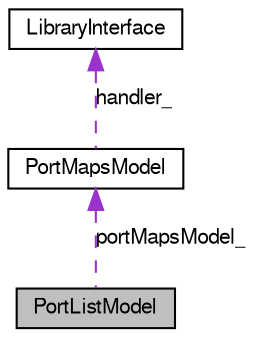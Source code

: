 digraph G
{
  bgcolor="transparent";
  edge [fontname="FreeSans",fontsize=10,labelfontname="FreeSans",labelfontsize=10];
  node [fontname="FreeSans",fontsize=10,shape=record];
  Node1 [label="PortListModel",height=0.2,width=0.4,color="black", fillcolor="grey75", style="filled" fontcolor="black"];
  Node2 -> Node1 [dir=back,color="darkorchid3",fontsize=10,style="dashed",label="portMapsModel_",fontname="FreeSans"];
  Node2 [label="PortMapsModel",height=0.2,width=0.4,color="black",URL="$class_port_maps_model.html",tooltip="Model to display port maps of a bus interface."];
  Node3 -> Node2 [dir=back,color="darkorchid3",fontsize=10,style="dashed",label="handler_",fontname="FreeSans"];
  Node3 [label="LibraryInterface",height=0.2,width=0.4,color="black",URL="$class_library_interface.html",tooltip="LibraryInterface defines an interface to operate the IP-Xact-library."];
}
